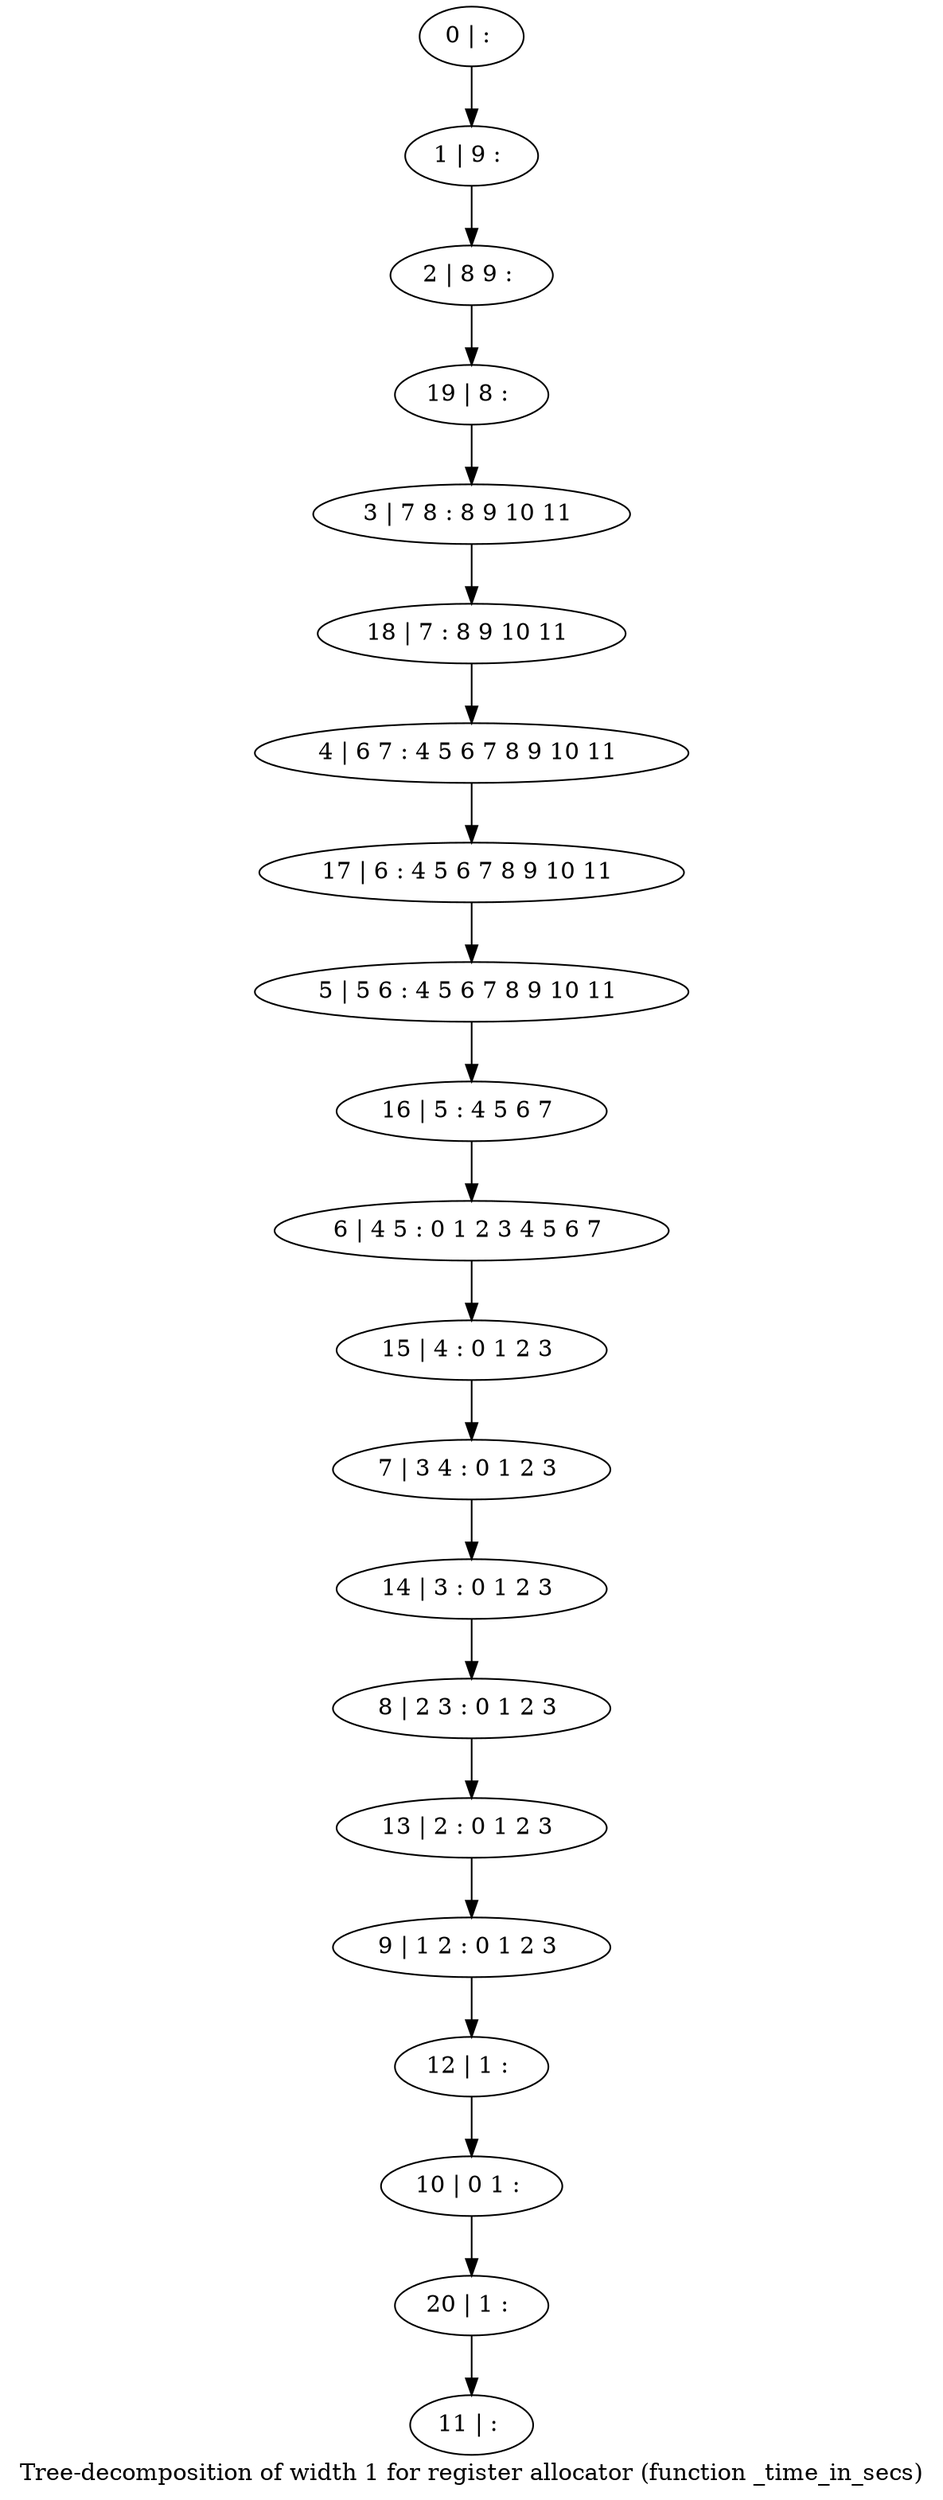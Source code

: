 digraph G {
graph [label="Tree-decomposition of width 1 for register allocator (function _time_in_secs)"]
0[label="0 | : "];
1[label="1 | 9 : "];
2[label="2 | 8 9 : "];
3[label="3 | 7 8 : 8 9 10 11 "];
4[label="4 | 6 7 : 4 5 6 7 8 9 10 11 "];
5[label="5 | 5 6 : 4 5 6 7 8 9 10 11 "];
6[label="6 | 4 5 : 0 1 2 3 4 5 6 7 "];
7[label="7 | 3 4 : 0 1 2 3 "];
8[label="8 | 2 3 : 0 1 2 3 "];
9[label="9 | 1 2 : 0 1 2 3 "];
10[label="10 | 0 1 : "];
11[label="11 | : "];
12[label="12 | 1 : "];
13[label="13 | 2 : 0 1 2 3 "];
14[label="14 | 3 : 0 1 2 3 "];
15[label="15 | 4 : 0 1 2 3 "];
16[label="16 | 5 : 4 5 6 7 "];
17[label="17 | 6 : 4 5 6 7 8 9 10 11 "];
18[label="18 | 7 : 8 9 10 11 "];
19[label="19 | 8 : "];
20[label="20 | 1 : "];
0->1 ;
1->2 ;
12->10 ;
9->12 ;
13->9 ;
8->13 ;
14->8 ;
7->14 ;
15->7 ;
6->15 ;
16->6 ;
5->16 ;
17->5 ;
4->17 ;
18->4 ;
3->18 ;
19->3 ;
2->19 ;
20->11 ;
10->20 ;
}
